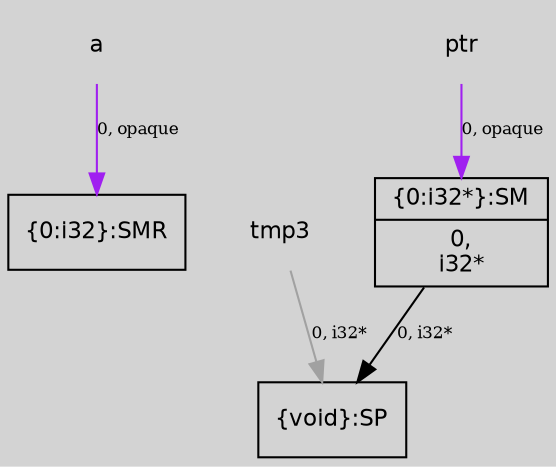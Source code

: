 digraph unnamed {
	graph [center=true, ratio=true, bgcolor=lightgray, fontname=Helvetica];
	node  [fontname=Helvetica, fontsize=11];

	Node0x33d2e00 [shape=record,label="{\{0:i32\}:SMR}"];
	Node0x33d32b0 [shape=record,label="{\{0:i32*\}:SM|{<s0>0,\ni32*}}"];
	Node0x33d4790 [shape=record,label="{\{void\}:SP}"];
	Node0x33c4b78[ shape=plaintext, label ="ptr"];
	Node0x33c4b78 -> Node0x33d32b0[arrowtail=tee,label="0, opaque",fontsize=8,color=purple];
	Node0x33c4fd8[ shape=plaintext, label ="tmp3"];
	Node0x33c4fd8 -> Node0x33d4790[arrowtail=tee,label="0, i32*",fontsize=8,color=gray63];
	Node0x33c44f8[ shape=plaintext, label ="a"];
	Node0x33c44f8 -> Node0x33d2e00[arrowtail=tee,label="0, opaque",fontsize=8,color=purple];
	Node0x33d32b0 -> Node0x33d4790[arrowtail=tee,label="0, i32*",fontsize=8];
}
